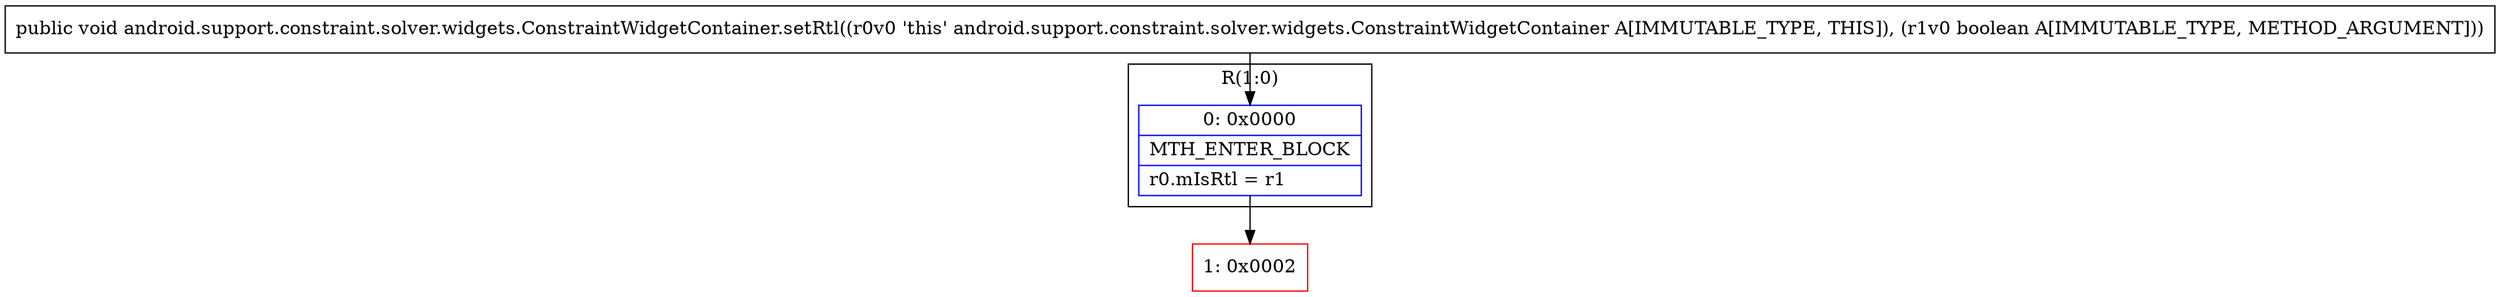 digraph "CFG forandroid.support.constraint.solver.widgets.ConstraintWidgetContainer.setRtl(Z)V" {
subgraph cluster_Region_851931171 {
label = "R(1:0)";
node [shape=record,color=blue];
Node_0 [shape=record,label="{0\:\ 0x0000|MTH_ENTER_BLOCK\l|r0.mIsRtl = r1\l}"];
}
Node_1 [shape=record,color=red,label="{1\:\ 0x0002}"];
MethodNode[shape=record,label="{public void android.support.constraint.solver.widgets.ConstraintWidgetContainer.setRtl((r0v0 'this' android.support.constraint.solver.widgets.ConstraintWidgetContainer A[IMMUTABLE_TYPE, THIS]), (r1v0 boolean A[IMMUTABLE_TYPE, METHOD_ARGUMENT])) }"];
MethodNode -> Node_0;
Node_0 -> Node_1;
}

